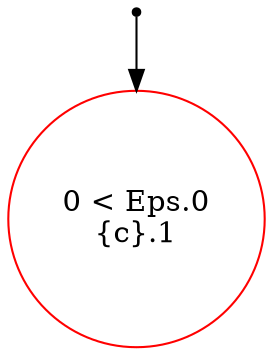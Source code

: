 digraph {
 node [shape=point] ENTRY
 node [shape=circle]
0 [label="0 < Eps.0
{c}.1
" color="red"]
ENTRY -> 0

}